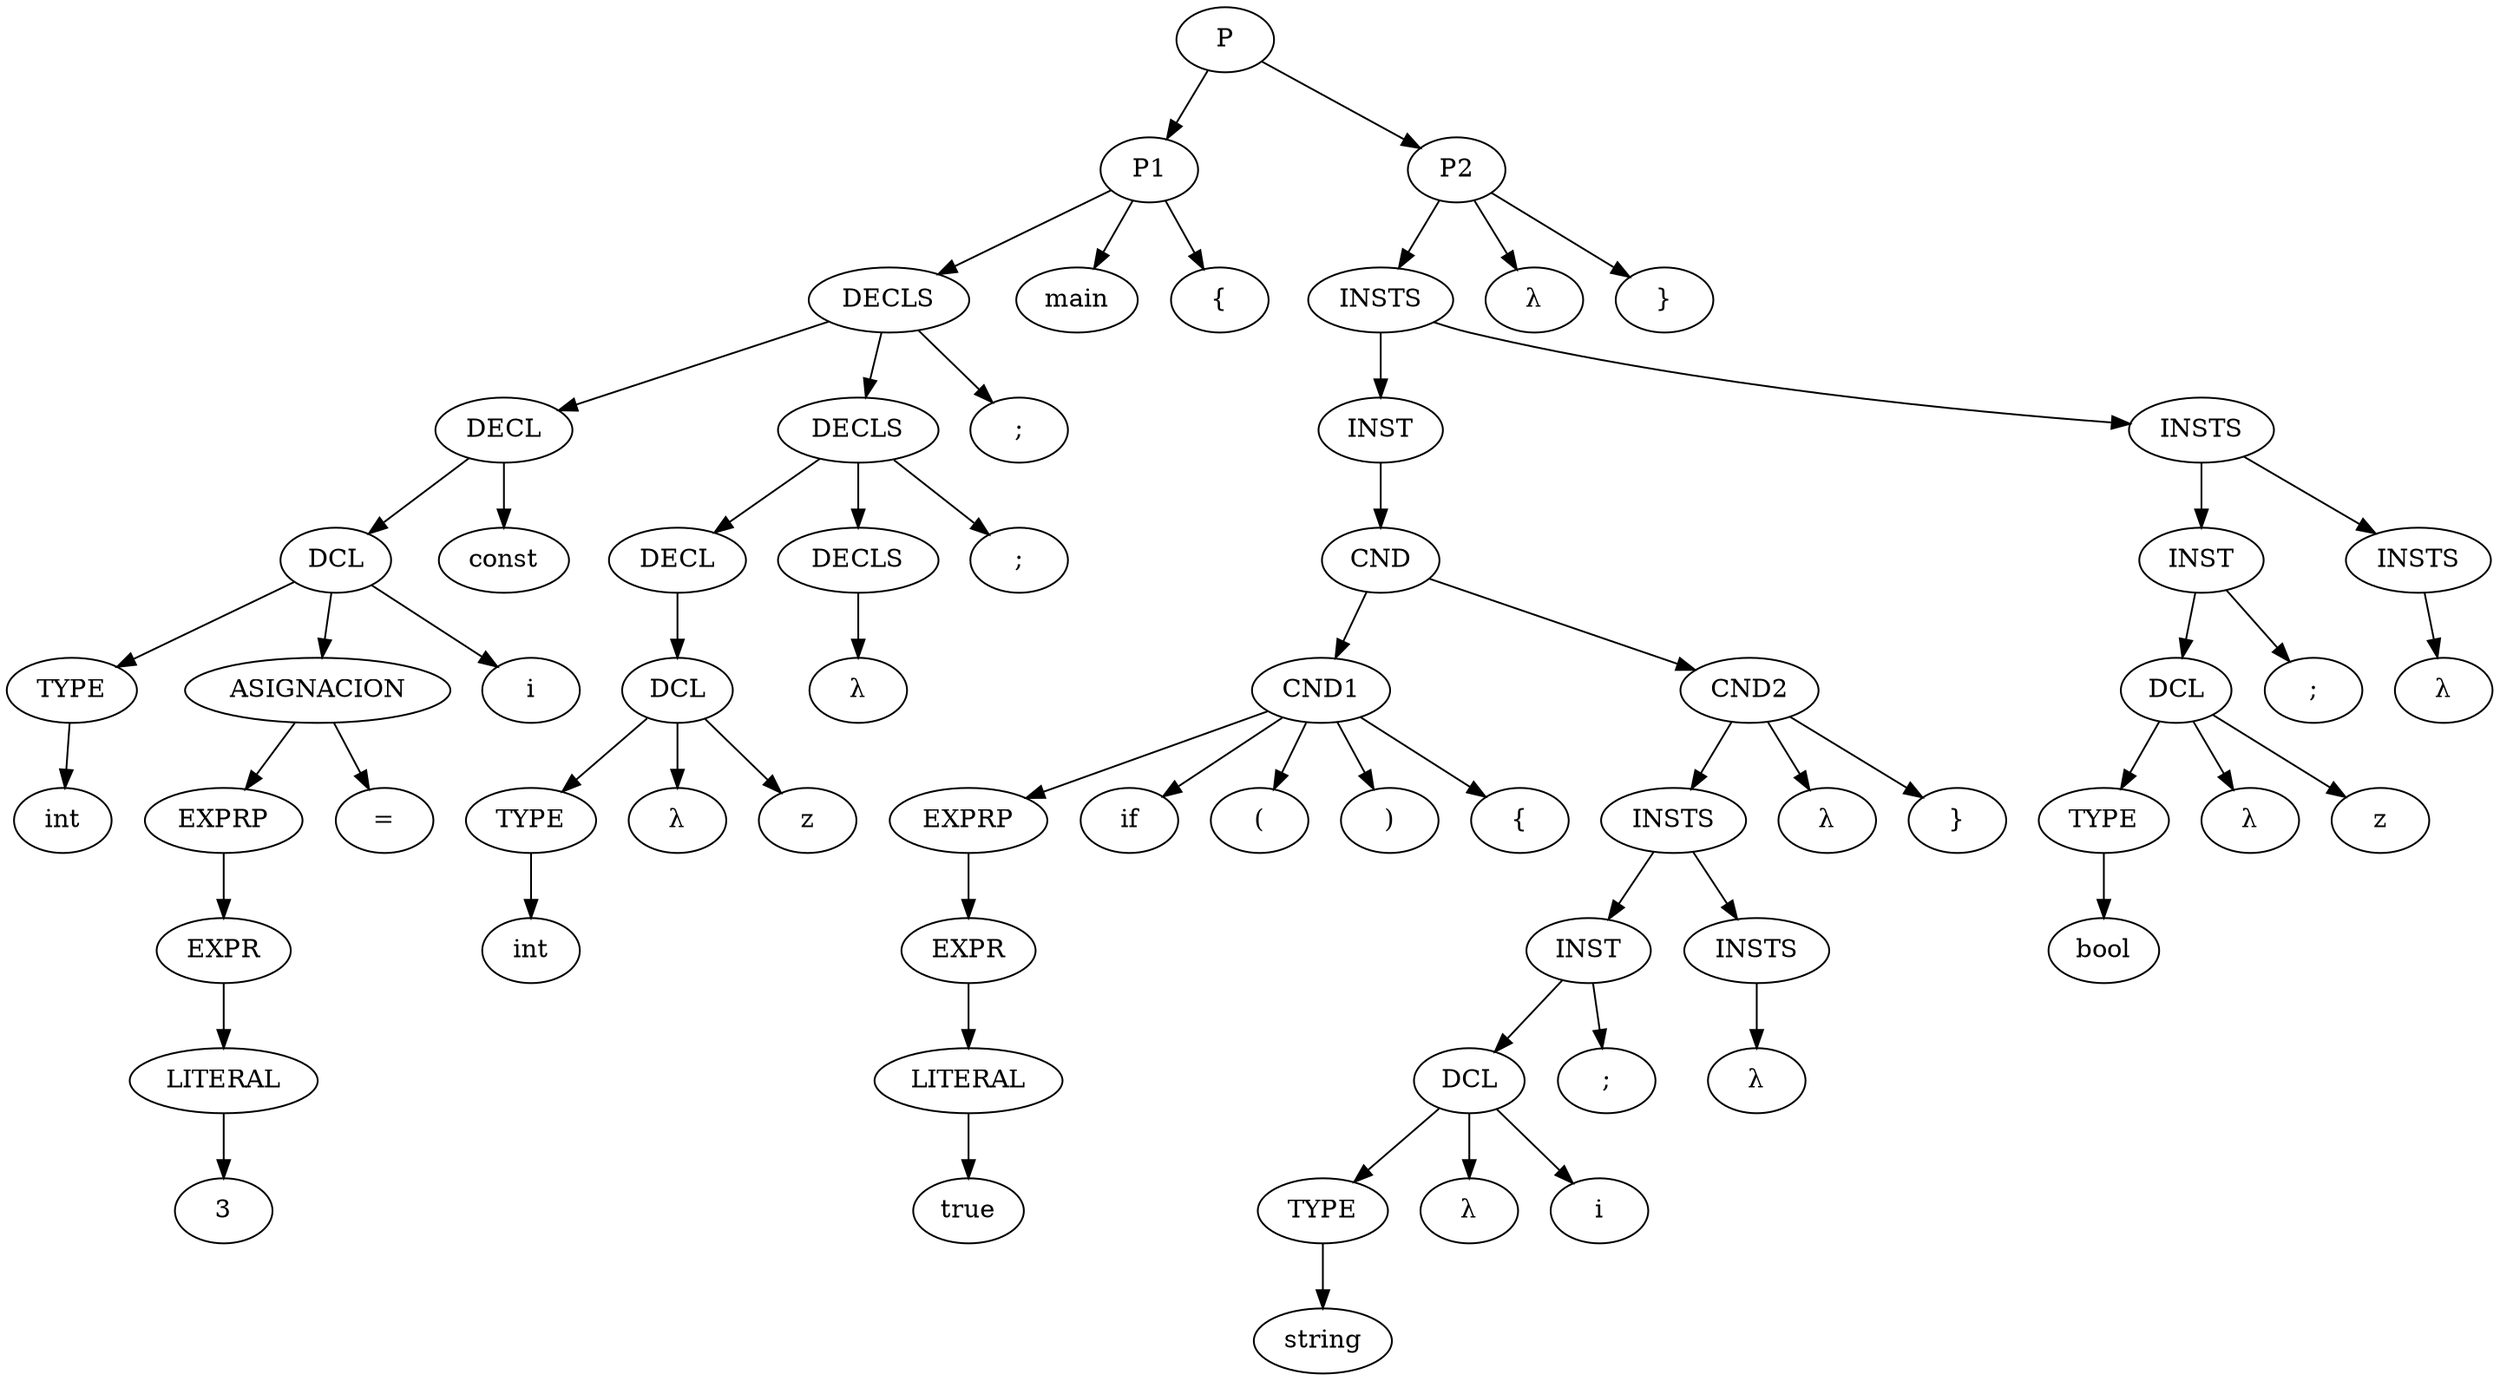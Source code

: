 strict digraph G {
  s0 [ label="TYPE" ];
  s1 [ label="int" ];
  s2 [ label="LITERAL" ];
  s3 [ label="3" ];
  s4 [ label="EXPR" ];
  s5 [ label="EXPRP" ];
  s6 [ label="ASIGNACION" ];
  s7 [ label="=" ];
  s8 [ label="DCL" ];
  s9 [ label="i" ];
  s10 [ label="DECL" ];
  s11 [ label="const" ];
  s12 [ label="TYPE" ];
  s13 [ label="int" ];
  s14 [ label="λ" ];
  s15 [ label="DCL" ];
  s16 [ label="z" ];
  s17 [ label="DECL" ];
  s18 [ label="DECLS" ];
  s19 [ label="λ" ];
  s20 [ label="DECLS" ];
  s21 [ label=";" ];
  s22 [ label="DECLS" ];
  s23 [ label=";" ];
  s24 [ label="P1" ];
  s25 [ label="main" ];
  s26 [ label="{" ];
  s27 [ label="LITERAL" ];
  s28 [ label="true" ];
  s29 [ label="EXPR" ];
  s30 [ label="EXPRP" ];
  s31 [ label="CND1" ];
  s32 [ label="if" ];
  s33 [ label="(" ];
  s34 [ label=")" ];
  s35 [ label="{" ];
  s36 [ label="TYPE" ];
  s37 [ label="string" ];
  s38 [ label="λ" ];
  s39 [ label="DCL" ];
  s40 [ label="i" ];
  s41 [ label="INST" ];
  s42 [ label=";" ];
  s43 [ label="INSTS" ];
  s44 [ label="λ" ];
  s45 [ label="INSTS" ];
  s46 [ label="λ" ];
  s47 [ label="CND2" ];
  s48 [ label="}" ];
  s49 [ label="CND" ];
  s50 [ label="INST" ];
  s51 [ label="TYPE" ];
  s52 [ label="bool" ];
  s53 [ label="λ" ];
  s54 [ label="DCL" ];
  s55 [ label="z" ];
  s56 [ label="INST" ];
  s57 [ label=";" ];
  s58 [ label="INSTS" ];
  s59 [ label="λ" ];
  s60 [ label="INSTS" ];
  s61 [ label="INSTS" ];
  s62 [ label="λ" ];
  s63 [ label="P2" ];
  s64 [ label="}" ];
  s65 [ label="P" ];
  s0 -> s1;
  s2 -> s3;
  s4 -> s2;
  s5 -> s4;
  s6 -> s7;
  s6 -> s5;
  s8 -> s0;
  s8 -> s9;
  s8 -> s6;
  s10 -> s11;
  s10 -> s8;
  s12 -> s13;
  s15 -> s12;
  s15 -> s16;
  s15 -> s14;
  s17 -> s15;
  s18 -> s19;
  s20 -> s17;
  s20 -> s21;
  s20 -> s18;
  s22 -> s10;
  s22 -> s23;
  s22 -> s20;
  s24 -> s22;
  s24 -> s25;
  s24 -> s26;
  s27 -> s28;
  s29 -> s27;
  s30 -> s29;
  s31 -> s32;
  s31 -> s33;
  s31 -> s30;
  s31 -> s34;
  s31 -> s35;
  s36 -> s37;
  s39 -> s36;
  s39 -> s40;
  s39 -> s38;
  s41 -> s39;
  s41 -> s42;
  s43 -> s44;
  s45 -> s41;
  s45 -> s43;
  s47 -> s45;
  s47 -> s48;
  s47 -> s46;
  s49 -> s31;
  s49 -> s47;
  s50 -> s49;
  s51 -> s52;
  s54 -> s51;
  s54 -> s55;
  s54 -> s53;
  s56 -> s54;
  s56 -> s57;
  s58 -> s59;
  s60 -> s56;
  s60 -> s58;
  s61 -> s50;
  s61 -> s60;
  s63 -> s61;
  s63 -> s64;
  s63 -> s62;
  s65 -> s24;
  s65 -> s63;
}
